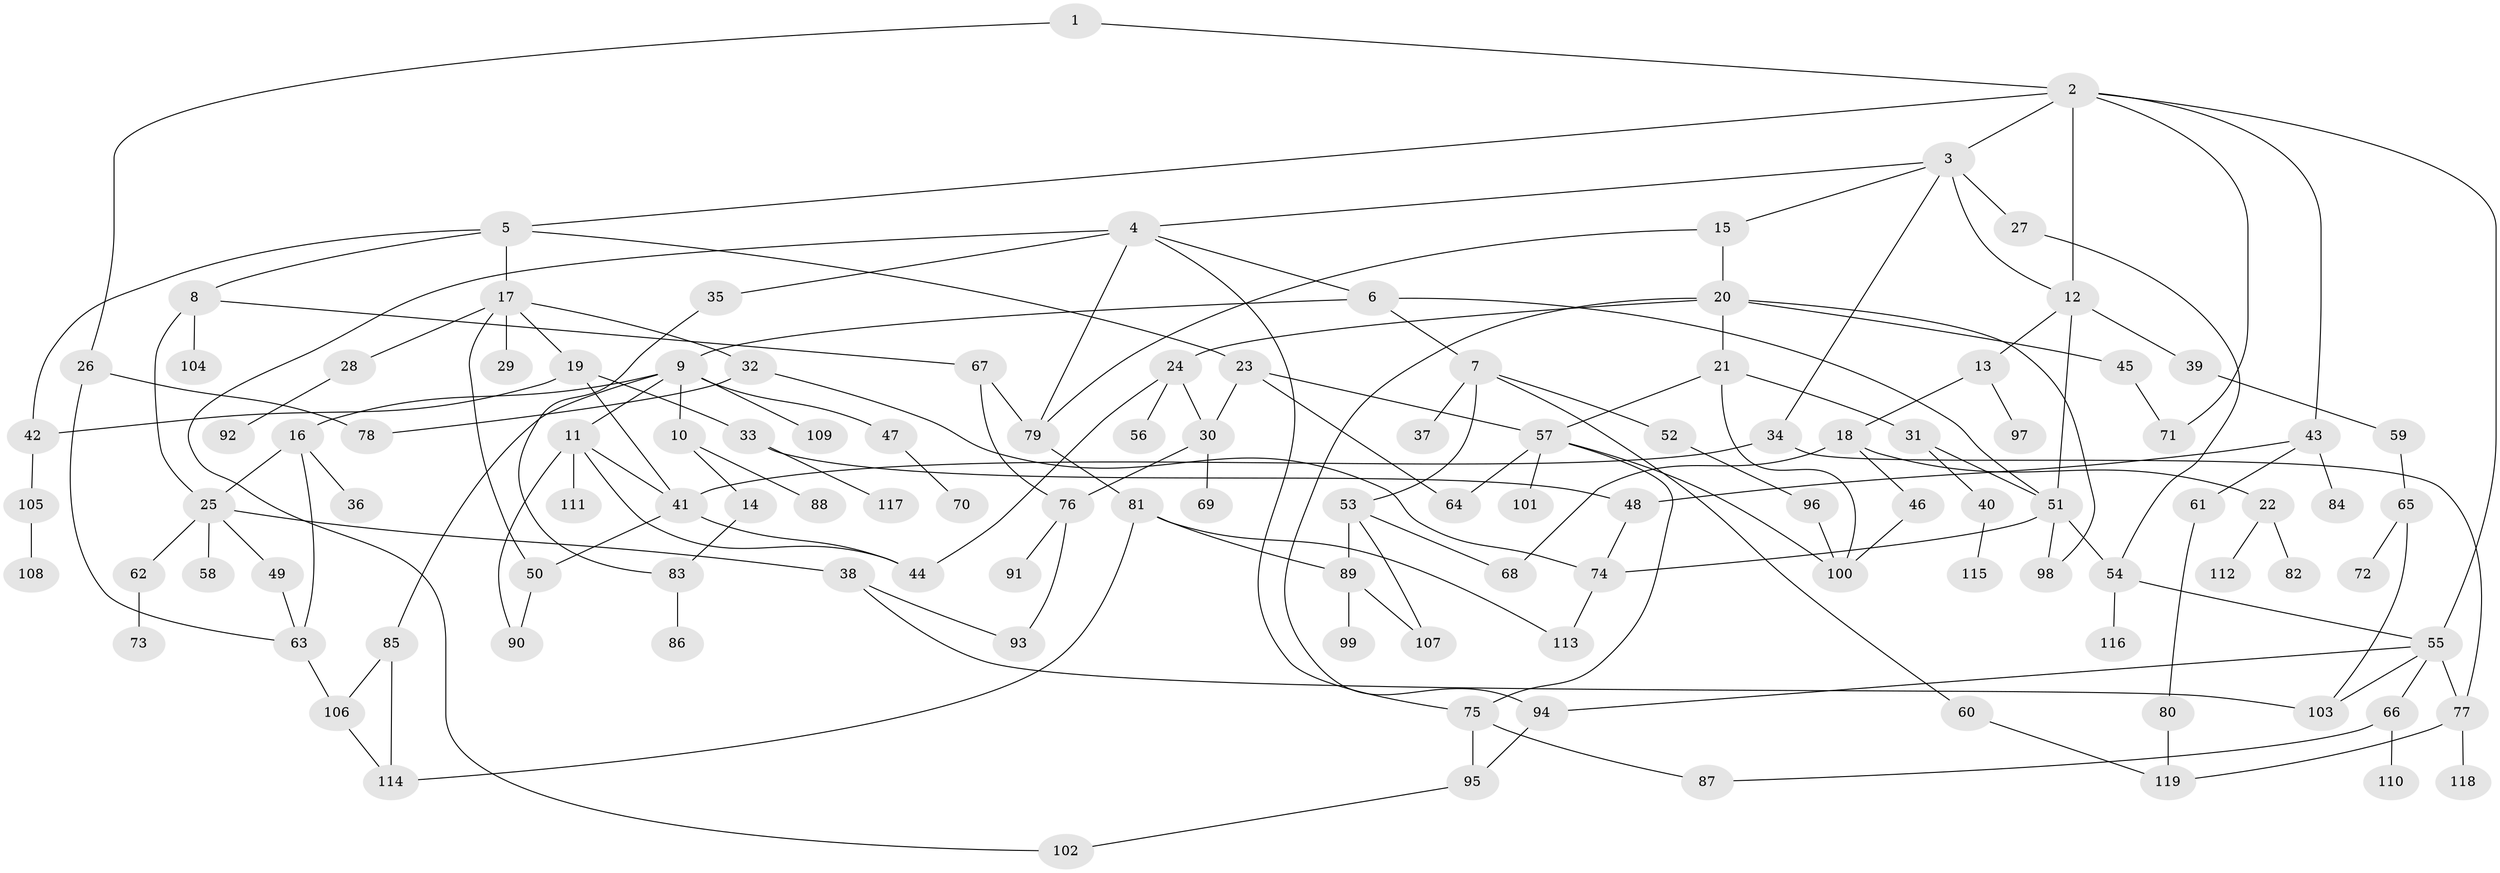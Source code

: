 // Generated by graph-tools (version 1.1) at 2025/34/03/09/25 02:34:25]
// undirected, 119 vertices, 167 edges
graph export_dot {
graph [start="1"]
  node [color=gray90,style=filled];
  1;
  2;
  3;
  4;
  5;
  6;
  7;
  8;
  9;
  10;
  11;
  12;
  13;
  14;
  15;
  16;
  17;
  18;
  19;
  20;
  21;
  22;
  23;
  24;
  25;
  26;
  27;
  28;
  29;
  30;
  31;
  32;
  33;
  34;
  35;
  36;
  37;
  38;
  39;
  40;
  41;
  42;
  43;
  44;
  45;
  46;
  47;
  48;
  49;
  50;
  51;
  52;
  53;
  54;
  55;
  56;
  57;
  58;
  59;
  60;
  61;
  62;
  63;
  64;
  65;
  66;
  67;
  68;
  69;
  70;
  71;
  72;
  73;
  74;
  75;
  76;
  77;
  78;
  79;
  80;
  81;
  82;
  83;
  84;
  85;
  86;
  87;
  88;
  89;
  90;
  91;
  92;
  93;
  94;
  95;
  96;
  97;
  98;
  99;
  100;
  101;
  102;
  103;
  104;
  105;
  106;
  107;
  108;
  109;
  110;
  111;
  112;
  113;
  114;
  115;
  116;
  117;
  118;
  119;
  1 -- 2;
  1 -- 26;
  2 -- 3;
  2 -- 5;
  2 -- 43;
  2 -- 55;
  2 -- 12;
  2 -- 71;
  3 -- 4;
  3 -- 12;
  3 -- 15;
  3 -- 27;
  3 -- 34;
  4 -- 6;
  4 -- 35;
  4 -- 102;
  4 -- 75;
  4 -- 79;
  5 -- 8;
  5 -- 17;
  5 -- 23;
  5 -- 42;
  6 -- 7;
  6 -- 9;
  6 -- 51;
  7 -- 37;
  7 -- 52;
  7 -- 53;
  7 -- 60;
  8 -- 67;
  8 -- 104;
  8 -- 25;
  9 -- 10;
  9 -- 11;
  9 -- 16;
  9 -- 47;
  9 -- 85;
  9 -- 109;
  10 -- 14;
  10 -- 88;
  11 -- 111;
  11 -- 44;
  11 -- 41;
  11 -- 90;
  12 -- 13;
  12 -- 39;
  12 -- 51;
  13 -- 18;
  13 -- 97;
  14 -- 83;
  15 -- 20;
  15 -- 79;
  16 -- 25;
  16 -- 36;
  16 -- 63;
  17 -- 19;
  17 -- 28;
  17 -- 29;
  17 -- 32;
  17 -- 50;
  18 -- 22;
  18 -- 46;
  18 -- 68;
  19 -- 33;
  19 -- 42;
  19 -- 41;
  20 -- 21;
  20 -- 24;
  20 -- 45;
  20 -- 94;
  20 -- 98;
  21 -- 31;
  21 -- 57;
  21 -- 100;
  22 -- 82;
  22 -- 112;
  23 -- 57;
  23 -- 30;
  23 -- 64;
  24 -- 30;
  24 -- 56;
  24 -- 44;
  25 -- 38;
  25 -- 49;
  25 -- 58;
  25 -- 62;
  26 -- 78;
  26 -- 63;
  27 -- 54;
  28 -- 92;
  30 -- 69;
  30 -- 76;
  31 -- 40;
  31 -- 51;
  32 -- 74;
  32 -- 78;
  33 -- 48;
  33 -- 117;
  34 -- 41;
  34 -- 77;
  35 -- 83;
  38 -- 103;
  38 -- 93;
  39 -- 59;
  40 -- 115;
  41 -- 44;
  41 -- 50;
  42 -- 105;
  43 -- 61;
  43 -- 84;
  43 -- 48;
  45 -- 71;
  46 -- 100;
  47 -- 70;
  48 -- 74;
  49 -- 63;
  50 -- 90;
  51 -- 54;
  51 -- 74;
  51 -- 98;
  52 -- 96;
  53 -- 107;
  53 -- 89;
  53 -- 68;
  54 -- 116;
  54 -- 55;
  55 -- 66;
  55 -- 77;
  55 -- 103;
  55 -- 94;
  57 -- 64;
  57 -- 75;
  57 -- 100;
  57 -- 101;
  59 -- 65;
  60 -- 119;
  61 -- 80;
  62 -- 73;
  63 -- 106;
  65 -- 72;
  65 -- 103;
  66 -- 87;
  66 -- 110;
  67 -- 76;
  67 -- 79;
  74 -- 113;
  75 -- 87;
  75 -- 95;
  76 -- 91;
  76 -- 93;
  77 -- 118;
  77 -- 119;
  79 -- 81;
  80 -- 119;
  81 -- 89;
  81 -- 113;
  81 -- 114;
  83 -- 86;
  85 -- 114;
  85 -- 106;
  89 -- 99;
  89 -- 107;
  94 -- 95;
  95 -- 102;
  96 -- 100;
  105 -- 108;
  106 -- 114;
}
